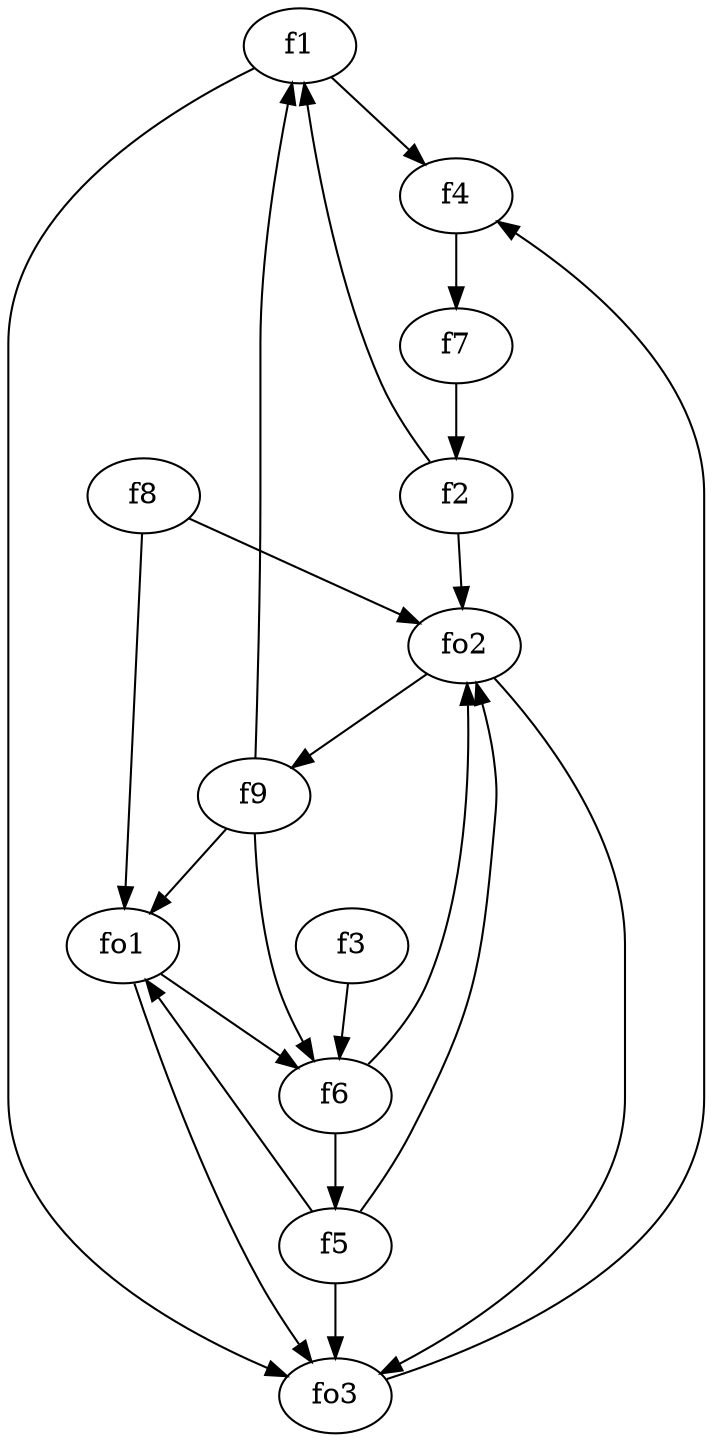 strict digraph  {
f1;
f2;
f3;
f4;
f5;
f6;
f7;
f8;
f9;
fo1;
fo2;
fo3;
f1 -> f4  [weight=2];
f1 -> fo3  [weight=2];
f2 -> f1  [weight=2];
f2 -> fo2  [weight=2];
f3 -> f6  [weight=2];
f4 -> f7  [weight=2];
f5 -> fo3  [weight=2];
f5 -> fo1  [weight=2];
f5 -> fo2  [weight=2];
f6 -> fo2  [weight=2];
f6 -> f5  [weight=2];
f7 -> f2  [weight=2];
f8 -> fo1  [weight=2];
f8 -> fo2  [weight=2];
f9 -> f1  [weight=2];
f9 -> fo1  [weight=2];
f9 -> f6  [weight=2];
fo1 -> f6  [weight=2];
fo1 -> fo3  [weight=2];
fo2 -> fo3  [weight=2];
fo2 -> f9  [weight=2];
fo3 -> f4  [weight=2];
}
